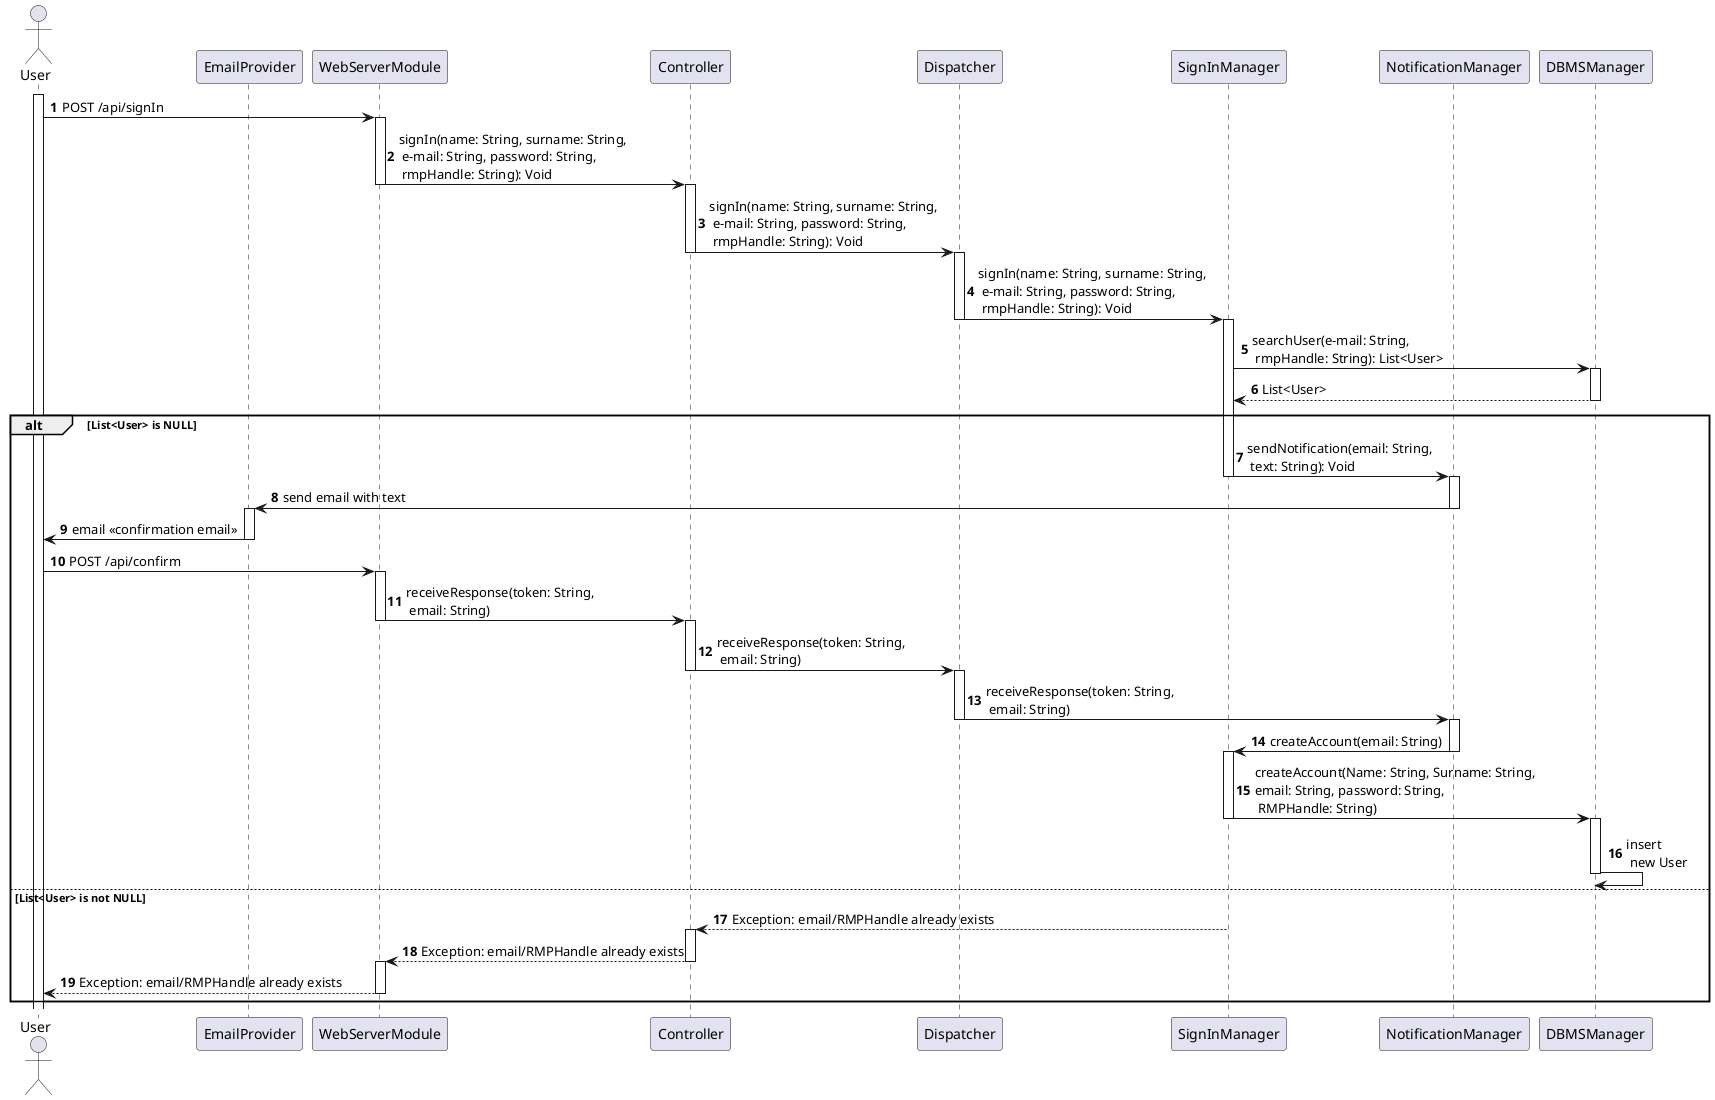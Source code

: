 @startuml

autonumber

actor User as U
participant EmailProvider as EP
participant WebServerModule as WS
participant Controller as C
participant Dispatcher as MD
participant SignInManager as SIM
participant NotificationManager as NM
participant DBMSManager as DBMSM

activate U
U -> WS: POST /api/signIn
activate WS
WS -> C: signIn(name: String, surname: String,\n e-mail: String, password: String,\n rmpHandle: String): Void
deactivate WS
activate C
C -> MD: signIn(name: String, surname: String,\n e-mail: String, password: String,\n rmpHandle: String): Void
deactivate C
activate MD
MD -> SIM: signIn(name: String, surname: String,\n e-mail: String, password: String,\n rmpHandle: String): Void
deactivate MD
activate SIM
SIM -> DBMSM: searchUser(e-mail: String,\n rmpHandle: String): List<User>
activate DBMSM
DBMSM --> SIM: List<User>
deactivate DBMSM
alt List<User> is NULL
    SIM -> NM: sendNotification(email: String,\n text: String): Void
    deactivate SIM
    activate NM
    NM -> EP: send email with text
    deactivate NM
    activate EP
    EP -> U: email <<confirmation email>>
    deactivate EP
    U -> WS: POST /api/confirm
    activate WS
    WS -> C: receiveResponse(token: String,\n email: String)
    deactivate WS
    activate C
    C -> MD: receiveResponse(token: String,\n email: String)
    deactivate C
    activate MD
    MD -> NM: receiveResponse(token: String,\n email: String)
    deactivate MD
    activate NM
    NM -> SIM: createAccount(email: String)
    deactivate NM
    activate SIM
    SIM -> DBMSM: createAccount(Name: String, Surname: String,\nemail: String, password: String,\n RMPHandle: String)
    deactivate SIM
    activate DBMSM
    DBMSM -> DBMSM: insert\n new User
    deactivate DBMSM
else List<User> is not NULL
    SIM --> C: Exception: email/RMPHandle already exists
    activate C
    C --> WS: Exception: email/RMPHandle already exists
    deactivate C
    activate WS
    WS --> U: Exception: email/RMPHandle already exists
    deactivate WS
end

@enduml
